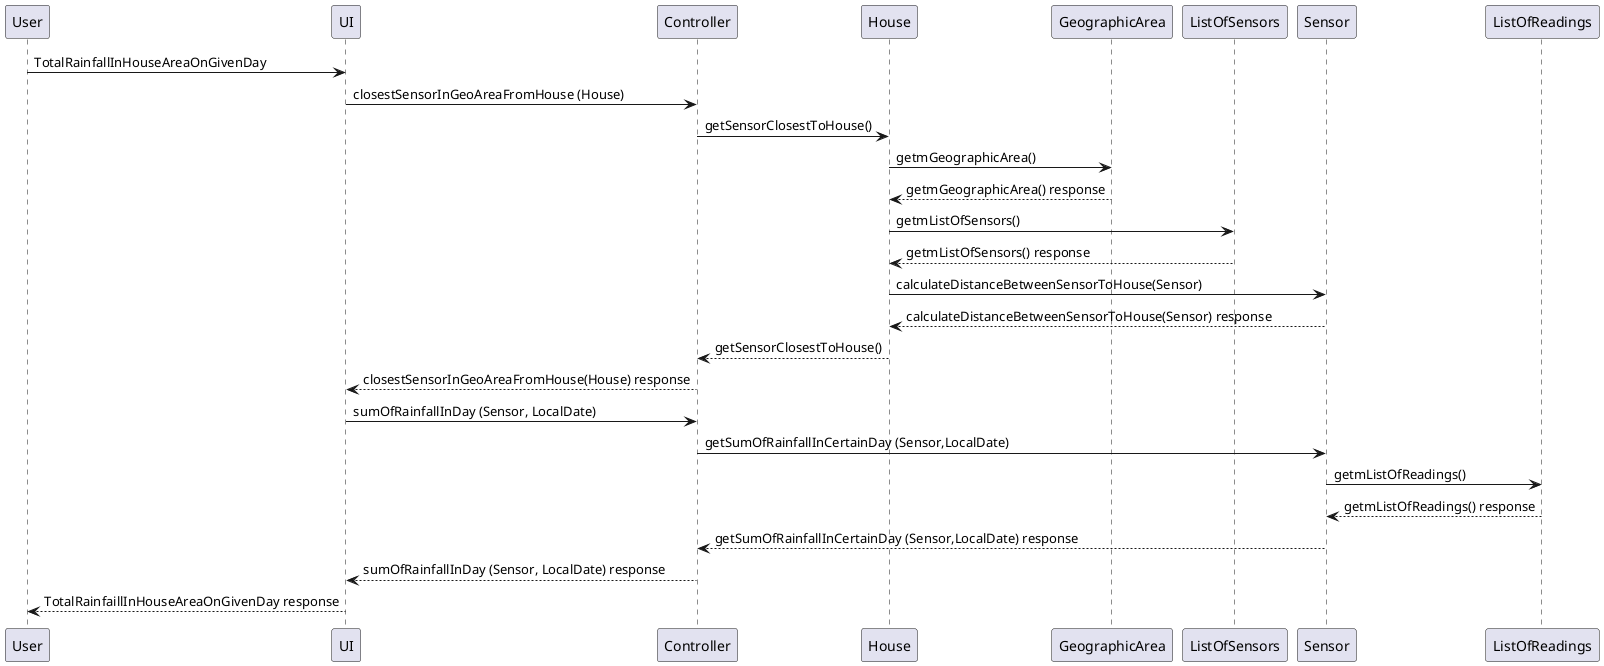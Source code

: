 @startuml
User -> UI: TotalRainfallInHouseAreaOnGivenDay

UI -> Controller: closestSensorInGeoAreaFromHouse (House)

Controller -> House: getSensorClosestToHouse()

House -> GeographicArea: getmGeographicArea()

House <-- GeographicArea: getmGeographicArea() response

House -> ListOfSensors: getmListOfSensors()

House <-- ListOfSensors: getmListOfSensors() response

House -> Sensor: calculateDistanceBetweenSensorToHouse(Sensor)

House <-- Sensor: calculateDistanceBetweenSensorToHouse(Sensor) response

Controller <-- House:getSensorClosestToHouse()

UI <-- Controller: closestSensorInGeoAreaFromHouse(House) response

UI -> Controller: sumOfRainfallInDay (Sensor, LocalDate)

Controller -> Sensor: getSumOfRainfallInCertainDay (Sensor,LocalDate)

Sensor -> ListOfReadings: getmListOfReadings()

Sensor <-- ListOfReadings: getmListOfReadings() response

Controller <-- Sensor: getSumOfRainfallInCertainDay (Sensor,LocalDate) response

UI <-- Controller: sumOfRainfallInDay (Sensor, LocalDate) response

User <-- UI: TotalRainfaillInHouseAreaOnGivenDay response

@enduml